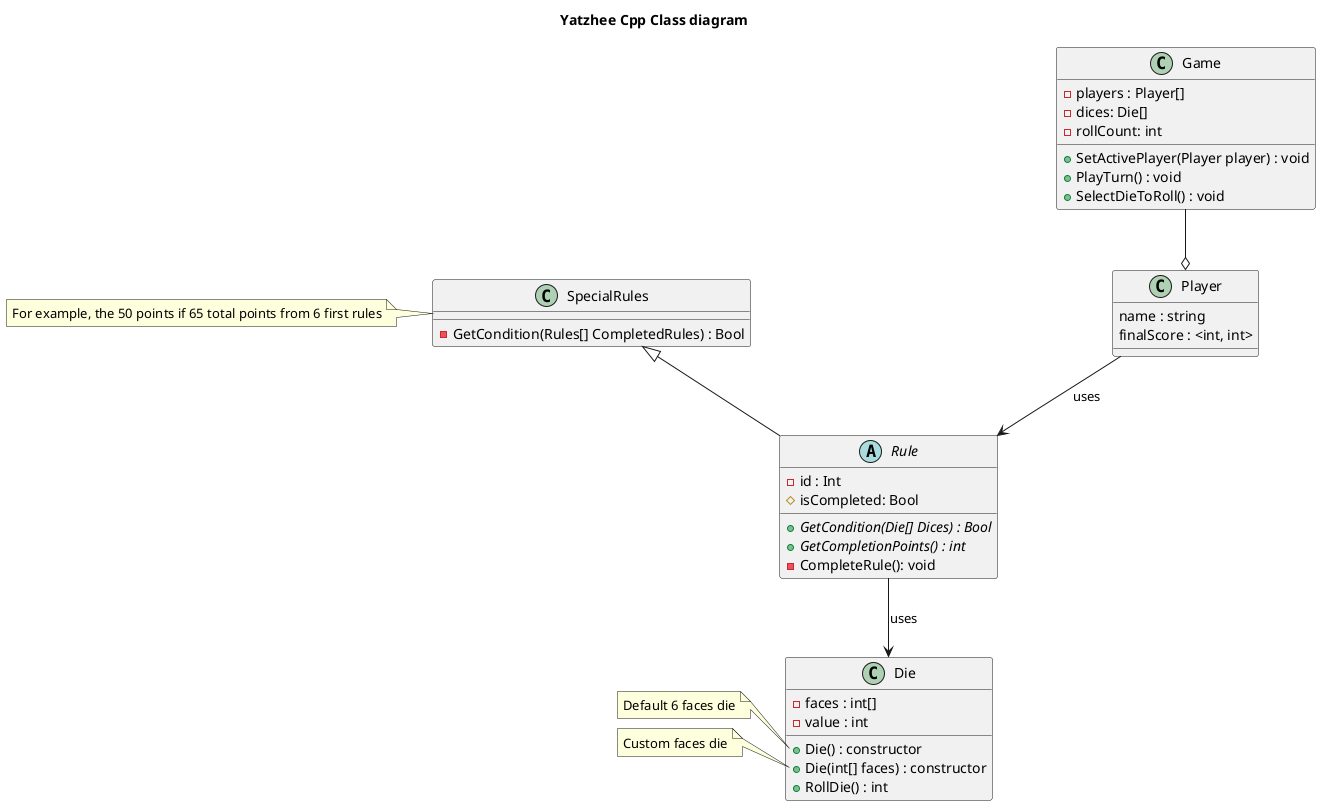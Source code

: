 @startuml class

title Yatzhee Cpp Class diagram

class Die {
    - faces : int[]
    - value : int
    + Die() : constructor
    + Die(int[] faces) : constructor
    + RollDie() : int
}

note left of Die::Die()
    Default 6 faces die
end note

note left of Die::"Die(int[] faces)"
    Custom faces die
end note

abstract Rule {
    - id : Int
    # isCompleted: Bool
    + {abstract} GetCondition(Die[] Dices) : Bool
    + {abstract} GetCompletionPoints() : int
    - CompleteRule(): void
}

class SpecialRules {
    - GetCondition(Rules[] CompletedRules) : Bool
}

note left of SpecialRules
    For example, the 50 points if 65 total points from 6 first rules
end note

Class Player {
    name : string
    finalScore : <int, int>
} 

note left of Player::score
    Dictionnary to kept track of Rules and points
end note

Class Game {
    - players : Player[]
    - dices: Die[]
    - rollCount: int
    + SetActivePlayer(Player player) : void
    + PlayTurn() : void
    + SelectDieToRoll() : void
}

SpecialRules <|-- Rule
Player --> Rule : uses 
Game --o Player
Rule --> Die : uses

@enduml